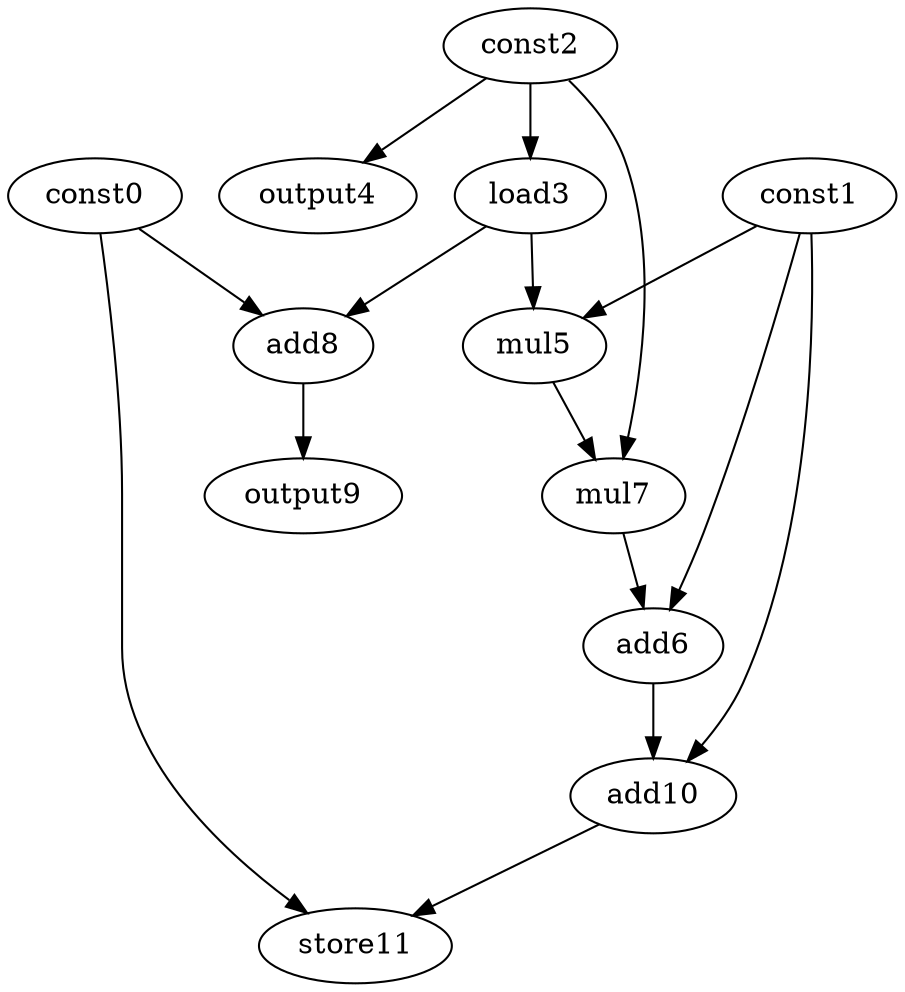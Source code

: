 digraph G { 
const0[opcode=const]; 
const1[opcode=const]; 
const2[opcode=const]; 
load3[opcode=load]; 
output4[opcode=output]; 
mul5[opcode=mul]; 
add6[opcode=add]; 
mul7[opcode=mul]; 
add8[opcode=add]; 
output9[opcode=output]; 
add10[opcode=add]; 
store11[opcode=store]; 
const2->load3[operand=0];
const2->output4[operand=0];
const1->mul5[operand=0];
load3->mul5[operand=1];
const0->add8[operand=0];
load3->add8[operand=1];
const2->mul7[operand=0];
mul5->mul7[operand=1];
add8->output9[operand=0];
const1->add6[operand=0];
mul7->add6[operand=1];
const1->add10[operand=0];
add6->add10[operand=1];
const0->store11[operand=0];
add10->store11[operand=1];
}
